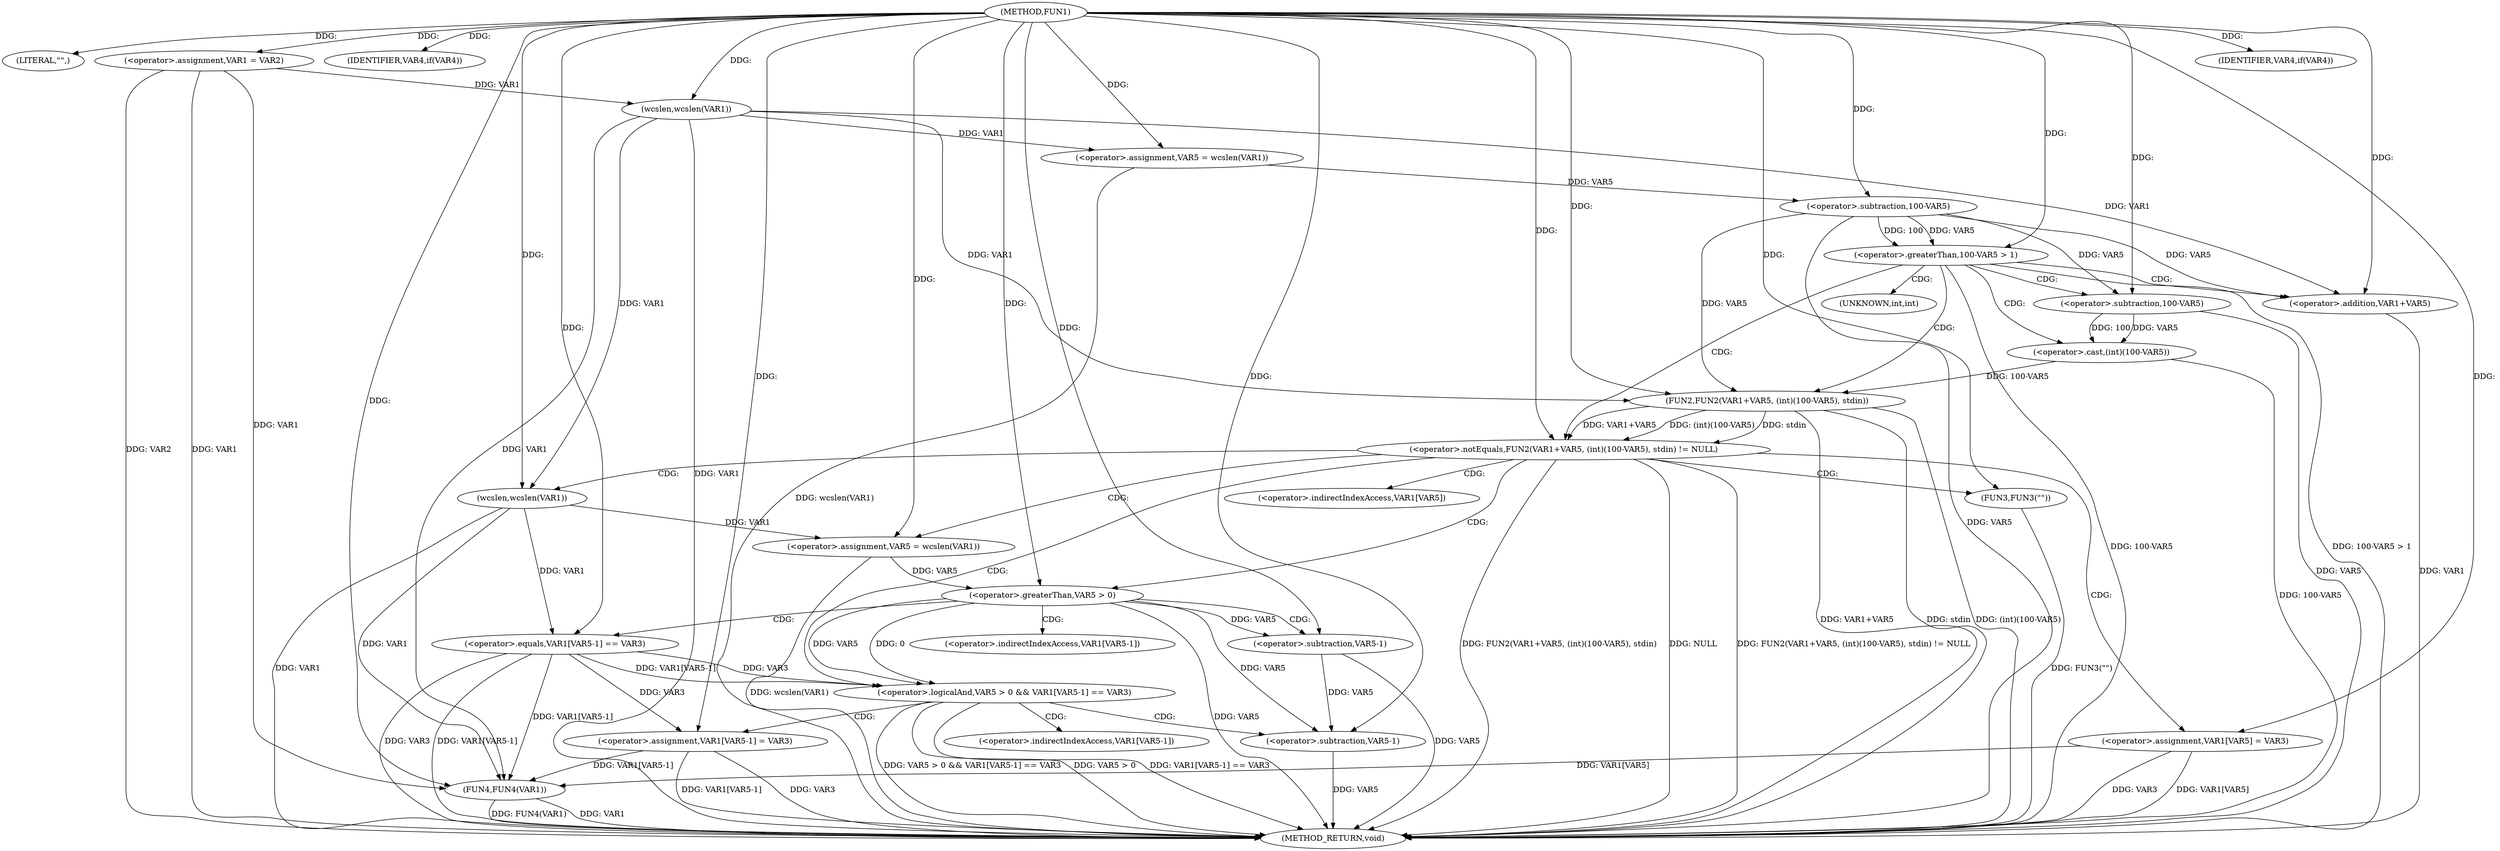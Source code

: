 digraph FUN1 {  
"1000100" [label = "(METHOD,FUN1)" ]
"1000175" [label = "(METHOD_RETURN,void)" ]
"1000103" [label = "(LITERAL,\"\",)" ]
"1000104" [label = "(<operator>.assignment,VAR1 = VAR2)" ]
"1000108" [label = "(IDENTIFIER,VAR4,if(VAR4))" ]
"1000112" [label = "(<operator>.assignment,VAR5 = wcslen(VAR1))" ]
"1000114" [label = "(wcslen,wcslen(VAR1))" ]
"1000117" [label = "(<operator>.greaterThan,100-VAR5 > 1)" ]
"1000118" [label = "(<operator>.subtraction,100-VAR5)" ]
"1000124" [label = "(<operator>.notEquals,FUN2(VAR1+VAR5, (int)(100-VAR5), stdin) != NULL)" ]
"1000125" [label = "(FUN2,FUN2(VAR1+VAR5, (int)(100-VAR5), stdin))" ]
"1000126" [label = "(<operator>.addition,VAR1+VAR5)" ]
"1000129" [label = "(<operator>.cast,(int)(100-VAR5))" ]
"1000131" [label = "(<operator>.subtraction,100-VAR5)" ]
"1000137" [label = "(<operator>.assignment,VAR5 = wcslen(VAR1))" ]
"1000139" [label = "(wcslen,wcslen(VAR1))" ]
"1000142" [label = "(<operator>.logicalAnd,VAR5 > 0 && VAR1[VAR5-1] == VAR3)" ]
"1000143" [label = "(<operator>.greaterThan,VAR5 > 0)" ]
"1000146" [label = "(<operator>.equals,VAR1[VAR5-1] == VAR3)" ]
"1000149" [label = "(<operator>.subtraction,VAR5-1)" ]
"1000154" [label = "(<operator>.assignment,VAR1[VAR5-1] = VAR3)" ]
"1000157" [label = "(<operator>.subtraction,VAR5-1)" ]
"1000163" [label = "(FUN3,FUN3(\"\"))" ]
"1000165" [label = "(<operator>.assignment,VAR1[VAR5] = VAR3)" ]
"1000171" [label = "(IDENTIFIER,VAR4,if(VAR4))" ]
"1000173" [label = "(FUN4,FUN4(VAR1))" ]
"1000130" [label = "(UNKNOWN,int,int)" ]
"1000147" [label = "(<operator>.indirectIndexAccess,VAR1[VAR5-1])" ]
"1000155" [label = "(<operator>.indirectIndexAccess,VAR1[VAR5-1])" ]
"1000166" [label = "(<operator>.indirectIndexAccess,VAR1[VAR5])" ]
  "1000117" -> "1000175"  [ label = "DDG: 100-VAR5 > 1"] 
  "1000125" -> "1000175"  [ label = "DDG: VAR1+VAR5"] 
  "1000142" -> "1000175"  [ label = "DDG: VAR5 > 0 && VAR1[VAR5-1] == VAR3"] 
  "1000124" -> "1000175"  [ label = "DDG: FUN2(VAR1+VAR5, (int)(100-VAR5), stdin)"] 
  "1000165" -> "1000175"  [ label = "DDG: VAR3"] 
  "1000104" -> "1000175"  [ label = "DDG: VAR1"] 
  "1000137" -> "1000175"  [ label = "DDG: wcslen(VAR1)"] 
  "1000114" -> "1000175"  [ label = "DDG: VAR1"] 
  "1000126" -> "1000175"  [ label = "DDG: VAR1"] 
  "1000117" -> "1000175"  [ label = "DDG: 100-VAR5"] 
  "1000142" -> "1000175"  [ label = "DDG: VAR5 > 0"] 
  "1000149" -> "1000175"  [ label = "DDG: VAR5"] 
  "1000146" -> "1000175"  [ label = "DDG: VAR1[VAR5-1]"] 
  "1000112" -> "1000175"  [ label = "DDG: wcslen(VAR1)"] 
  "1000154" -> "1000175"  [ label = "DDG: VAR3"] 
  "1000165" -> "1000175"  [ label = "DDG: VAR1[VAR5]"] 
  "1000139" -> "1000175"  [ label = "DDG: VAR1"] 
  "1000146" -> "1000175"  [ label = "DDG: VAR3"] 
  "1000125" -> "1000175"  [ label = "DDG: (int)(100-VAR5)"] 
  "1000154" -> "1000175"  [ label = "DDG: VAR1[VAR5-1]"] 
  "1000157" -> "1000175"  [ label = "DDG: VAR5"] 
  "1000143" -> "1000175"  [ label = "DDG: VAR5"] 
  "1000125" -> "1000175"  [ label = "DDG: stdin"] 
  "1000131" -> "1000175"  [ label = "DDG: VAR5"] 
  "1000124" -> "1000175"  [ label = "DDG: NULL"] 
  "1000118" -> "1000175"  [ label = "DDG: VAR5"] 
  "1000173" -> "1000175"  [ label = "DDG: FUN4(VAR1)"] 
  "1000163" -> "1000175"  [ label = "DDG: FUN3(\"\")"] 
  "1000142" -> "1000175"  [ label = "DDG: VAR1[VAR5-1] == VAR3"] 
  "1000173" -> "1000175"  [ label = "DDG: VAR1"] 
  "1000104" -> "1000175"  [ label = "DDG: VAR2"] 
  "1000129" -> "1000175"  [ label = "DDG: 100-VAR5"] 
  "1000124" -> "1000175"  [ label = "DDG: FUN2(VAR1+VAR5, (int)(100-VAR5), stdin) != NULL"] 
  "1000100" -> "1000103"  [ label = "DDG: "] 
  "1000100" -> "1000104"  [ label = "DDG: "] 
  "1000100" -> "1000108"  [ label = "DDG: "] 
  "1000114" -> "1000112"  [ label = "DDG: VAR1"] 
  "1000100" -> "1000112"  [ label = "DDG: "] 
  "1000104" -> "1000114"  [ label = "DDG: VAR1"] 
  "1000100" -> "1000114"  [ label = "DDG: "] 
  "1000118" -> "1000117"  [ label = "DDG: 100"] 
  "1000118" -> "1000117"  [ label = "DDG: VAR5"] 
  "1000100" -> "1000118"  [ label = "DDG: "] 
  "1000112" -> "1000118"  [ label = "DDG: VAR5"] 
  "1000100" -> "1000117"  [ label = "DDG: "] 
  "1000125" -> "1000124"  [ label = "DDG: VAR1+VAR5"] 
  "1000125" -> "1000124"  [ label = "DDG: (int)(100-VAR5)"] 
  "1000125" -> "1000124"  [ label = "DDG: stdin"] 
  "1000114" -> "1000125"  [ label = "DDG: VAR1"] 
  "1000100" -> "1000125"  [ label = "DDG: "] 
  "1000118" -> "1000125"  [ label = "DDG: VAR5"] 
  "1000114" -> "1000126"  [ label = "DDG: VAR1"] 
  "1000100" -> "1000126"  [ label = "DDG: "] 
  "1000118" -> "1000126"  [ label = "DDG: VAR5"] 
  "1000129" -> "1000125"  [ label = "DDG: 100-VAR5"] 
  "1000131" -> "1000129"  [ label = "DDG: 100"] 
  "1000131" -> "1000129"  [ label = "DDG: VAR5"] 
  "1000100" -> "1000131"  [ label = "DDG: "] 
  "1000118" -> "1000131"  [ label = "DDG: VAR5"] 
  "1000100" -> "1000124"  [ label = "DDG: "] 
  "1000139" -> "1000137"  [ label = "DDG: VAR1"] 
  "1000100" -> "1000137"  [ label = "DDG: "] 
  "1000100" -> "1000139"  [ label = "DDG: "] 
  "1000114" -> "1000139"  [ label = "DDG: VAR1"] 
  "1000143" -> "1000142"  [ label = "DDG: VAR5"] 
  "1000143" -> "1000142"  [ label = "DDG: 0"] 
  "1000137" -> "1000143"  [ label = "DDG: VAR5"] 
  "1000100" -> "1000143"  [ label = "DDG: "] 
  "1000146" -> "1000142"  [ label = "DDG: VAR1[VAR5-1]"] 
  "1000146" -> "1000142"  [ label = "DDG: VAR3"] 
  "1000139" -> "1000146"  [ label = "DDG: VAR1"] 
  "1000143" -> "1000149"  [ label = "DDG: VAR5"] 
  "1000100" -> "1000149"  [ label = "DDG: "] 
  "1000100" -> "1000146"  [ label = "DDG: "] 
  "1000146" -> "1000154"  [ label = "DDG: VAR3"] 
  "1000100" -> "1000154"  [ label = "DDG: "] 
  "1000143" -> "1000157"  [ label = "DDG: VAR5"] 
  "1000149" -> "1000157"  [ label = "DDG: VAR5"] 
  "1000100" -> "1000157"  [ label = "DDG: "] 
  "1000100" -> "1000163"  [ label = "DDG: "] 
  "1000100" -> "1000165"  [ label = "DDG: "] 
  "1000100" -> "1000171"  [ label = "DDG: "] 
  "1000104" -> "1000173"  [ label = "DDG: VAR1"] 
  "1000154" -> "1000173"  [ label = "DDG: VAR1[VAR5-1]"] 
  "1000114" -> "1000173"  [ label = "DDG: VAR1"] 
  "1000146" -> "1000173"  [ label = "DDG: VAR1[VAR5-1]"] 
  "1000165" -> "1000173"  [ label = "DDG: VAR1[VAR5]"] 
  "1000139" -> "1000173"  [ label = "DDG: VAR1"] 
  "1000100" -> "1000173"  [ label = "DDG: "] 
  "1000117" -> "1000125"  [ label = "CDG: "] 
  "1000117" -> "1000131"  [ label = "CDG: "] 
  "1000117" -> "1000126"  [ label = "CDG: "] 
  "1000117" -> "1000129"  [ label = "CDG: "] 
  "1000117" -> "1000124"  [ label = "CDG: "] 
  "1000117" -> "1000130"  [ label = "CDG: "] 
  "1000124" -> "1000142"  [ label = "CDG: "] 
  "1000124" -> "1000166"  [ label = "CDG: "] 
  "1000124" -> "1000139"  [ label = "CDG: "] 
  "1000124" -> "1000165"  [ label = "CDG: "] 
  "1000124" -> "1000163"  [ label = "CDG: "] 
  "1000124" -> "1000143"  [ label = "CDG: "] 
  "1000124" -> "1000137"  [ label = "CDG: "] 
  "1000142" -> "1000157"  [ label = "CDG: "] 
  "1000142" -> "1000155"  [ label = "CDG: "] 
  "1000142" -> "1000154"  [ label = "CDG: "] 
  "1000143" -> "1000149"  [ label = "CDG: "] 
  "1000143" -> "1000147"  [ label = "CDG: "] 
  "1000143" -> "1000146"  [ label = "CDG: "] 
}
